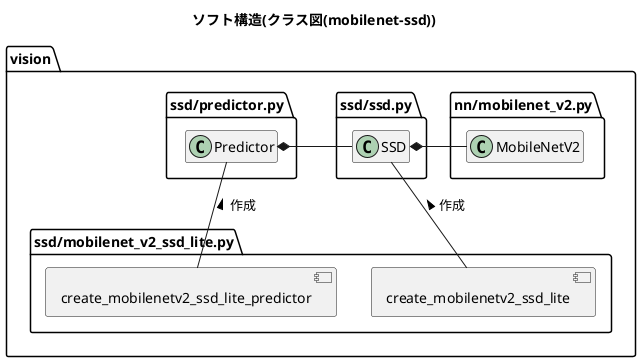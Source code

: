 @startuml soft_structure

hide empty members
allowmixing

title ソフト構造(クラス図(mobilenet-ssd))


package vision {
    package "nn/mobilenet_v2.py" as nn_mobilenet_v2_py {
        class MobileNetV2
    }
    package "ssd/ssd.py" as ssd_ssd_py {
        class SSD
    }
    package "ssd/predictor.py" as ssd_predictor_py {
        class Predictor
    }
    package "ssd/mobilenet_v2_ssd_lite.py" as ssd_mobilenet_v2_ssd_lite_py {
        component create_mobilenetv2_ssd_lite
        component create_mobilenetv2_ssd_lite_predictor
    }

    SSD *- MobileNetV2
    Predictor *- SSD

    create_mobilenetv2_ssd_lite -u- SSD : 作成 >
    create_mobilenetv2_ssd_lite_predictor -u- Predictor : 作成 >
}


@enduml
